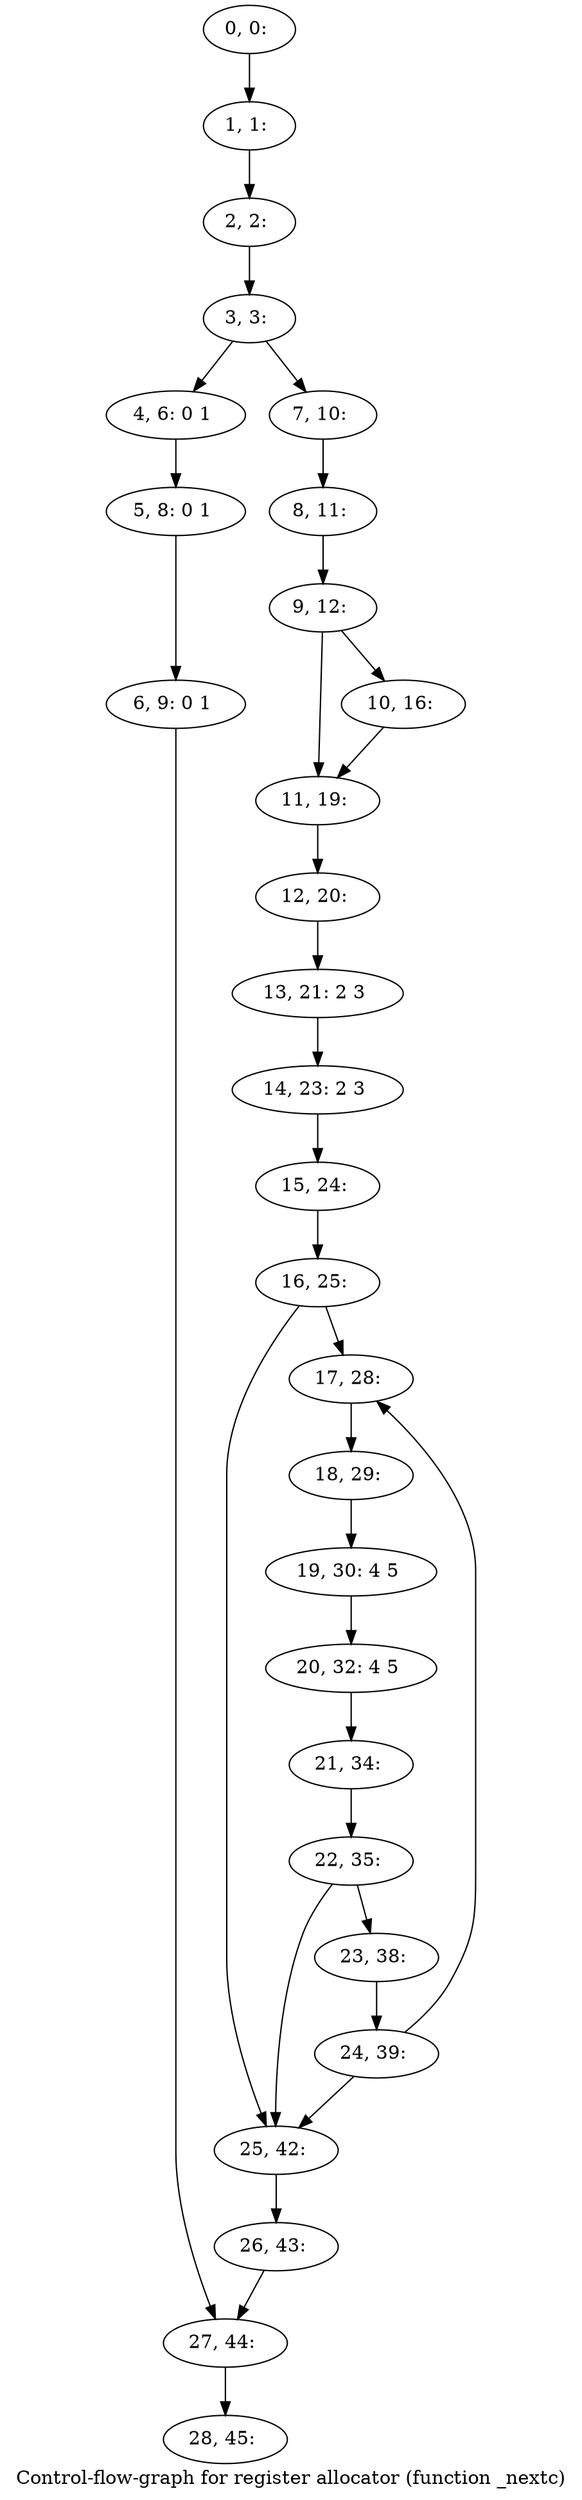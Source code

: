 digraph G {
graph [label="Control-flow-graph for register allocator (function _nextc)"]
0[label="0, 0: "];
1[label="1, 1: "];
2[label="2, 2: "];
3[label="3, 3: "];
4[label="4, 6: 0 1 "];
5[label="5, 8: 0 1 "];
6[label="6, 9: 0 1 "];
7[label="7, 10: "];
8[label="8, 11: "];
9[label="9, 12: "];
10[label="10, 16: "];
11[label="11, 19: "];
12[label="12, 20: "];
13[label="13, 21: 2 3 "];
14[label="14, 23: 2 3 "];
15[label="15, 24: "];
16[label="16, 25: "];
17[label="17, 28: "];
18[label="18, 29: "];
19[label="19, 30: 4 5 "];
20[label="20, 32: 4 5 "];
21[label="21, 34: "];
22[label="22, 35: "];
23[label="23, 38: "];
24[label="24, 39: "];
25[label="25, 42: "];
26[label="26, 43: "];
27[label="27, 44: "];
28[label="28, 45: "];
0->1 ;
1->2 ;
2->3 ;
3->4 ;
3->7 ;
4->5 ;
5->6 ;
6->27 ;
7->8 ;
8->9 ;
9->10 ;
9->11 ;
10->11 ;
11->12 ;
12->13 ;
13->14 ;
14->15 ;
15->16 ;
16->17 ;
16->25 ;
17->18 ;
18->19 ;
19->20 ;
20->21 ;
21->22 ;
22->23 ;
22->25 ;
23->24 ;
24->25 ;
24->17 ;
25->26 ;
26->27 ;
27->28 ;
}
